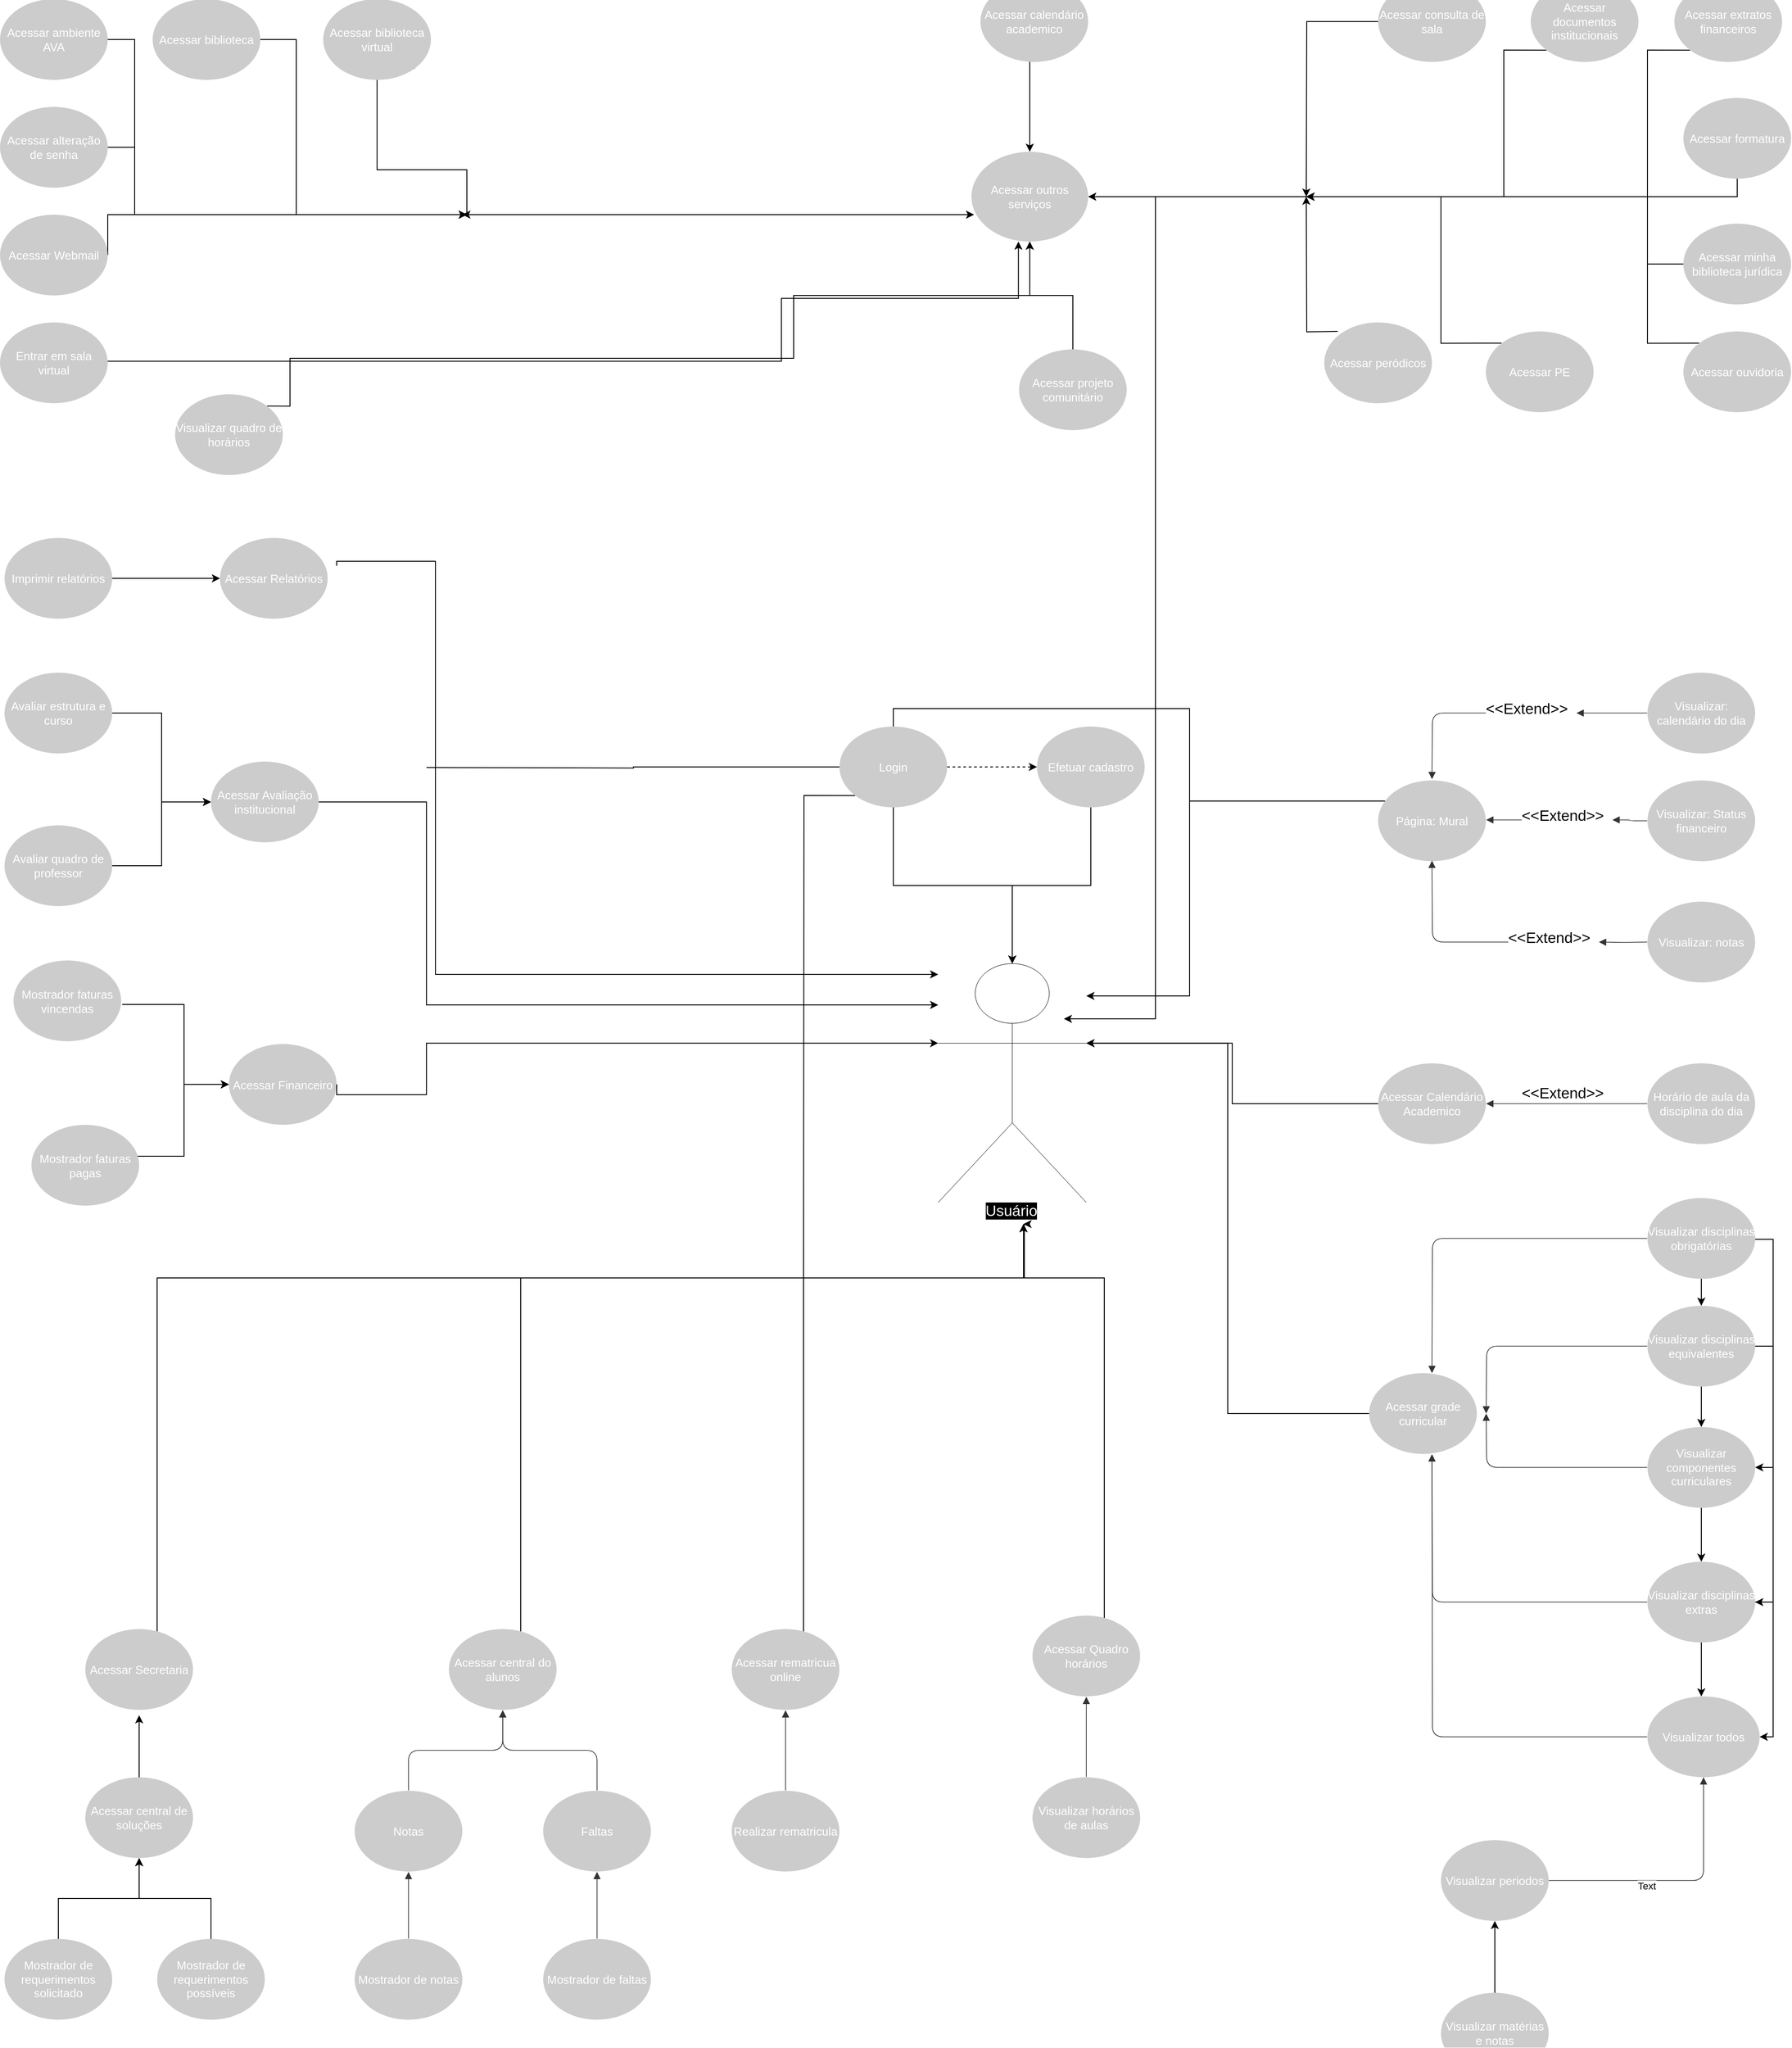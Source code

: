 <mxfile version="24.7.17">
  <diagram name="Página-1" id="CN4giUQgx4c2PsQp21FM">
    <mxGraphModel dx="6524" dy="2540" grid="1" gridSize="10" guides="1" tooltips="1" connect="1" arrows="1" fold="1" page="1" pageScale="1" pageWidth="827" pageHeight="1169" math="0" shadow="0">
      <root>
        <mxCell id="0" />
        <mxCell id="1" parent="0" />
        <mxCell id="a8boqiQT6ixFuTlEnx7N-157" style="edgeStyle=orthogonalEdgeStyle;rounded=0;orthogonalLoop=1;jettySize=auto;html=1;exitX=0.5;exitY=1;exitDx=0;exitDy=0;" parent="1" source="a8boqiQT6ixFuTlEnx7N-1" target="a8boqiQT6ixFuTlEnx7N-2" edge="1">
          <mxGeometry relative="1" as="geometry" />
        </mxCell>
        <mxCell id="a8boqiQT6ixFuTlEnx7N-1" value="Efetuar cadastro" style="html=1;overflow=block;blockSpacing=1;whiteSpace=wrap;ellipse;fontSize=13;spacing=0;strokeColor=#unset;rounded=1;absoluteArcSize=1;arcSize=12;fillColor=#CCCCCC;strokeWidth=NaN;lucidId=yrag4i4~DtLm;fontColor=#FFFFFF;" parent="1" vertex="1">
          <mxGeometry x="230" y="830" width="120" height="90" as="geometry" />
        </mxCell>
        <mxCell id="a8boqiQT6ixFuTlEnx7N-2" value="&lt;font style=&quot;background-color: rgb(0, 0, 0);&quot;&gt;Usuário&lt;/font&gt;" style="html=1;overflow=block;blockSpacing=1;shape=umlActor;labelPosition=center;verticalLabelPosition=bottom;verticalAlign=top;whiteSpace=nowrap;fontSize=16.8;align=center;spacing=0;strokeColor=#000000;rounded=1;absoluteArcSize=1;arcSize=12;fillColor=none;strokeWidth=NaN;lucidId=7vagbAvx4N~S;gradientColor=default;fontColor=#FFFFFF;" parent="1" vertex="1">
          <mxGeometry x="120" y="1094" width="165" height="266" as="geometry" />
        </mxCell>
        <mxCell id="a8boqiQT6ixFuTlEnx7N-158" style="edgeStyle=orthogonalEdgeStyle;rounded=0;orthogonalLoop=1;jettySize=auto;html=1;exitX=0.5;exitY=1;exitDx=0;exitDy=0;" parent="1" source="a8boqiQT6ixFuTlEnx7N-3" target="a8boqiQT6ixFuTlEnx7N-2" edge="1">
          <mxGeometry relative="1" as="geometry" />
        </mxCell>
        <mxCell id="a8boqiQT6ixFuTlEnx7N-159" style="edgeStyle=orthogonalEdgeStyle;rounded=0;orthogonalLoop=1;jettySize=auto;html=1;exitX=1;exitY=0.5;exitDx=0;exitDy=0;entryX=0;entryY=0.5;entryDx=0;entryDy=0;dashed=1;" parent="1" source="a8boqiQT6ixFuTlEnx7N-3" target="a8boqiQT6ixFuTlEnx7N-1" edge="1">
          <mxGeometry relative="1" as="geometry" />
        </mxCell>
        <mxCell id="a8boqiQT6ixFuTlEnx7N-161" style="edgeStyle=orthogonalEdgeStyle;rounded=0;orthogonalLoop=1;jettySize=auto;html=1;exitX=0;exitY=0.5;exitDx=0;exitDy=0;endArrow=none;endFill=0;" parent="1" source="a8boqiQT6ixFuTlEnx7N-3" edge="1">
          <mxGeometry relative="1" as="geometry">
            <mxPoint x="-450" y="875.667" as="targetPoint" />
          </mxGeometry>
        </mxCell>
        <mxCell id="a8boqiQT6ixFuTlEnx7N-162" style="edgeStyle=orthogonalEdgeStyle;rounded=0;orthogonalLoop=1;jettySize=auto;html=1;exitX=0.5;exitY=0;exitDx=0;exitDy=0;endArrow=none;endFill=0;" parent="1" source="a8boqiQT6ixFuTlEnx7N-3" edge="1">
          <mxGeometry relative="1" as="geometry">
            <mxPoint x="400" y="950" as="targetPoint" />
            <Array as="points">
              <mxPoint x="70" y="810" />
              <mxPoint x="400" y="810" />
            </Array>
          </mxGeometry>
        </mxCell>
        <mxCell id="a8boqiQT6ixFuTlEnx7N-163" style="edgeStyle=orthogonalEdgeStyle;rounded=0;orthogonalLoop=1;jettySize=auto;html=1;exitX=0;exitY=1;exitDx=0;exitDy=0;endArrow=none;endFill=0;" parent="1" source="a8boqiQT6ixFuTlEnx7N-3" edge="1">
          <mxGeometry relative="1" as="geometry">
            <mxPoint x="-30" y="1460" as="targetPoint" />
          </mxGeometry>
        </mxCell>
        <mxCell id="a8boqiQT6ixFuTlEnx7N-3" value="Login" style="html=1;overflow=block;blockSpacing=1;whiteSpace=wrap;ellipse;fontSize=13;spacing=0;strokeColor=#unset;rounded=1;absoluteArcSize=1;arcSize=12;fillColor=#CCCCCC;strokeWidth=NaN;lucidId=UwageJgycTDn;fontColor=#FFFFFF;" parent="1" vertex="1">
          <mxGeometry x="10" y="830" width="120" height="90" as="geometry" />
        </mxCell>
        <mxCell id="a8boqiQT6ixFuTlEnx7N-10" value="Página: Mural" style="html=1;overflow=block;blockSpacing=1;whiteSpace=wrap;ellipse;fontSize=13;spacing=0;strokeColor=#unset;rounded=1;absoluteArcSize=1;arcSize=12;fillColor=#CCCCCC;strokeWidth=NaN;lucidId=dHagn~_5Zmwe;fontColor=#FFFFFF;" parent="1" vertex="1">
          <mxGeometry x="610" y="890" width="120" height="90" as="geometry" />
        </mxCell>
        <mxCell id="a8boqiQT6ixFuTlEnx7N-11" value="Acessar Calendário Academico" style="html=1;overflow=block;blockSpacing=1;whiteSpace=wrap;ellipse;fontSize=13;spacing=0;strokeColor=#unset;rounded=1;absoluteArcSize=1;arcSize=12;fillColor=#CCCCCC;strokeWidth=NaN;lucidId=YHagrCX9Udt0;fontColor=#FFFFFF;" parent="1" vertex="1">
          <mxGeometry x="610" y="1205" width="120" height="90" as="geometry" />
        </mxCell>
        <mxCell id="a8boqiQT6ixFuTlEnx7N-12" value="Acessar grade curricular" style="html=1;overflow=block;blockSpacing=1;whiteSpace=wrap;ellipse;fontSize=13;spacing=0;strokeColor=#unset;rounded=1;absoluteArcSize=1;arcSize=12;fillColor=#CCCCCC;strokeWidth=NaN;lucidId=hIagpORCgpfZ;fontColor=#FFFFFF;" parent="1" vertex="1">
          <mxGeometry x="600" y="1550" width="120" height="90" as="geometry" />
        </mxCell>
        <mxCell id="a8boqiQT6ixFuTlEnx7N-65" style="edgeStyle=orthogonalEdgeStyle;rounded=0;orthogonalLoop=1;jettySize=auto;html=1;" parent="1" source="a8boqiQT6ixFuTlEnx7N-13" edge="1">
          <mxGeometry relative="1" as="geometry">
            <mxPoint x="215" y="1384" as="targetPoint" />
            <Array as="points">
              <mxPoint x="305" y="1444" />
              <mxPoint x="215" y="1444" />
            </Array>
          </mxGeometry>
        </mxCell>
        <mxCell id="a8boqiQT6ixFuTlEnx7N-13" value="Acessar Quadro horários" style="html=1;overflow=block;blockSpacing=1;whiteSpace=wrap;ellipse;fontSize=13;spacing=0;strokeColor=#unset;rounded=1;absoluteArcSize=1;arcSize=12;fillColor=#CCCCCC;strokeWidth=NaN;lucidId=pIagBj0s2qwh;fontColor=#FFFFFF;" parent="1" vertex="1">
          <mxGeometry x="225" y="1820" width="120" height="90" as="geometry" />
        </mxCell>
        <mxCell id="a8boqiQT6ixFuTlEnx7N-67" style="edgeStyle=orthogonalEdgeStyle;rounded=0;orthogonalLoop=1;jettySize=auto;html=1;" parent="1" source="a8boqiQT6ixFuTlEnx7N-14" edge="1">
          <mxGeometry relative="1" as="geometry">
            <mxPoint x="215" y="1384" as="targetPoint" />
            <Array as="points">
              <mxPoint x="-345" y="1444" />
              <mxPoint x="215" y="1444" />
            </Array>
          </mxGeometry>
        </mxCell>
        <mxCell id="a8boqiQT6ixFuTlEnx7N-14" value="Acessar central do alunos" style="html=1;overflow=block;blockSpacing=1;whiteSpace=wrap;ellipse;fontSize=13;spacing=0;strokeColor=#unset;rounded=1;absoluteArcSize=1;arcSize=12;fillColor=#CCCCCC;strokeWidth=NaN;lucidId=BIagvt~GqZvg;fontColor=#FFFFFF;" parent="1" vertex="1">
          <mxGeometry x="-425" y="1835" width="120" height="90" as="geometry" />
        </mxCell>
        <mxCell id="a8boqiQT6ixFuTlEnx7N-68" style="edgeStyle=orthogonalEdgeStyle;rounded=0;orthogonalLoop=1;jettySize=auto;html=1;" parent="1" source="a8boqiQT6ixFuTlEnx7N-15" edge="1">
          <mxGeometry relative="1" as="geometry">
            <mxPoint x="215" y="1384" as="targetPoint" />
            <Array as="points">
              <mxPoint x="-750" y="1444" />
              <mxPoint x="215" y="1444" />
            </Array>
          </mxGeometry>
        </mxCell>
        <mxCell id="a8boqiQT6ixFuTlEnx7N-15" value="Acessar Secretaria" style="html=1;overflow=block;blockSpacing=1;whiteSpace=wrap;ellipse;fontSize=13;spacing=0;strokeColor=#unset;rounded=1;absoluteArcSize=1;arcSize=12;fillColor=#CCCCCC;strokeWidth=NaN;lucidId=OIagVC0JcYYv;fontColor=#FFFFFF;" parent="1" vertex="1">
          <mxGeometry x="-830" y="1835" width="120" height="90" as="geometry" />
        </mxCell>
        <mxCell id="a8boqiQT6ixFuTlEnx7N-16" value="Acessar Financeiro" style="html=1;overflow=block;blockSpacing=1;whiteSpace=wrap;ellipse;fontSize=13;spacing=0;strokeColor=#unset;rounded=1;absoluteArcSize=1;arcSize=12;fillColor=#CCCCCC;strokeWidth=NaN;lucidId=YIag6XzU.~t0;fontColor=#FFFFFF;" parent="1" vertex="1">
          <mxGeometry x="-670" y="1183.5" width="120" height="90" as="geometry" />
        </mxCell>
        <mxCell id="a8boqiQT6ixFuTlEnx7N-17" value="Acessar Avaliação institucional" style="html=1;overflow=block;blockSpacing=1;whiteSpace=wrap;ellipse;fontSize=13;spacing=0;strokeColor=#unset;rounded=1;absoluteArcSize=1;arcSize=12;fillColor=#CCCCCC;strokeWidth=NaN;lucidId=_IagbeA8bNs2;fontColor=#FFFFFF;" parent="1" vertex="1">
          <mxGeometry x="-690" y="869" width="120" height="90" as="geometry" />
        </mxCell>
        <mxCell id="a8boqiQT6ixFuTlEnx7N-18" value="Acessar Relatórios" style="html=1;overflow=block;blockSpacing=1;whiteSpace=wrap;ellipse;fontSize=13;spacing=0;strokeColor=#unset;rounded=1;absoluteArcSize=1;arcSize=12;fillColor=#CCCCCC;strokeWidth=NaN;lucidId=kJag4-GjH_~T;fontColor=#FFFFFF;" parent="1" vertex="1">
          <mxGeometry x="-680" y="620" width="120" height="90" as="geometry" />
        </mxCell>
        <mxCell id="a8boqiQT6ixFuTlEnx7N-19" value="Acessar outros serviços" style="html=1;overflow=block;blockSpacing=1;whiteSpace=wrap;ellipse;fontSize=13;spacing=0;strokeColor=#unset;rounded=1;absoluteArcSize=1;arcSize=12;fillColor=#CCCCCC;strokeWidth=NaN;lucidId=DJagKf5utD9f;fontColor=#FFFFFF;" parent="1" vertex="1">
          <mxGeometry x="157" y="190" width="130" height="100" as="geometry" />
        </mxCell>
        <mxCell id="a8boqiQT6ixFuTlEnx7N-20" value="Visualizar: calendário do dia" style="html=1;overflow=block;blockSpacing=1;whiteSpace=wrap;ellipse;fontSize=13;spacing=0;strokeColor=#unset;rounded=1;absoluteArcSize=1;arcSize=12;fillColor=#CCCCCC;strokeWidth=NaN;lucidId=1Jag_tE0Hn4.;fontColor=#FFFFFF;" parent="1" vertex="1">
          <mxGeometry x="910" y="770" width="120" height="90" as="geometry" />
        </mxCell>
        <mxCell id="a8boqiQT6ixFuTlEnx7N-21" value="Visualizar: Status financeiro" style="html=1;overflow=block;blockSpacing=1;whiteSpace=wrap;ellipse;fontSize=13;spacing=0;strokeColor=#unset;rounded=1;absoluteArcSize=1;arcSize=12;fillColor=#CCCCCC;strokeWidth=NaN;lucidId=zKag2qk2oZI-;fontColor=#FFFFFF;" parent="1" vertex="1">
          <mxGeometry x="910" y="890" width="120" height="90" as="geometry" />
        </mxCell>
        <mxCell id="a8boqiQT6ixFuTlEnx7N-23" value="" style="html=1;jettySize=18;whiteSpace=wrap;fontSize=13;strokeColor=#333333;strokeOpacity=100;strokeWidth=0.8;rounded=1;arcSize=24;edgeStyle=orthogonalEdgeStyle;startArrow=none;endArrow=block;endFill=1;exitX=0;exitY=0.5;exitPerimeter=0;entryX=0.5;entryY=-0.004;entryPerimeter=0;lucidId=ONagROklHRr6;fontColor=#FFFFFF;" parent="1" source="a8boqiQT6ixFuTlEnx7N-29" edge="1">
          <mxGeometry width="100" height="100" relative="1" as="geometry">
            <Array as="points" />
            <mxPoint x="670.0" y="888.64" as="targetPoint" />
          </mxGeometry>
        </mxCell>
        <mxCell id="a8boqiQT6ixFuTlEnx7N-24" value="" style="html=1;jettySize=18;whiteSpace=wrap;fontSize=13;strokeColor=#333333;strokeOpacity=100;strokeWidth=0.8;rounded=1;arcSize=24;edgeStyle=orthogonalEdgeStyle;startArrow=none;endArrow=block;endFill=1;exitX=-0.003;exitY=0.5;exitPerimeter=0;entryX=1;entryY=0.5;entryPerimeter=0;lucidId=BMagoWyzxK1b;fontColor=#FFFFFF;" parent="1" source="a8boqiQT6ixFuTlEnx7N-20" target="a8boqiQT6ixFuTlEnx7N-29" edge="1">
          <mxGeometry width="100" height="100" relative="1" as="geometry">
            <Array as="points" />
          </mxGeometry>
        </mxCell>
        <mxCell id="a8boqiQT6ixFuTlEnx7N-25" value="" style="html=1;jettySize=18;whiteSpace=wrap;fontSize=13;strokeColor=#333333;strokeOpacity=100;strokeWidth=0.8;rounded=1;arcSize=24;edgeStyle=orthogonalEdgeStyle;startArrow=none;endArrow=block;endFill=1;exitX=-0.003;exitY=0.5;exitPerimeter=0;entryX=1;entryY=0.5;entryPerimeter=0;lucidId=NMagtlY1~Lgc;fontColor=#FFFFFF;" parent="1" source="a8boqiQT6ixFuTlEnx7N-21" target="a8boqiQT6ixFuTlEnx7N-30" edge="1">
          <mxGeometry width="100" height="100" relative="1" as="geometry">
            <Array as="points" />
          </mxGeometry>
        </mxCell>
        <mxCell id="a8boqiQT6ixFuTlEnx7N-26" value="" style="html=1;jettySize=18;whiteSpace=wrap;fontSize=13;strokeColor=#333333;strokeOpacity=100;strokeWidth=0.8;rounded=1;arcSize=24;edgeStyle=orthogonalEdgeStyle;startArrow=none;endArrow=block;endFill=1;exitX=0;exitY=0.5;exitPerimeter=0;entryX=1.003;entryY=0.5;entryPerimeter=0;lucidId=MOagrn6weOL4;fontColor=#000000;" parent="1" source="a8boqiQT6ixFuTlEnx7N-30" edge="1">
          <mxGeometry width="100" height="100" relative="1" as="geometry">
            <Array as="points" />
            <mxPoint x="730.36" y="934" as="targetPoint" />
          </mxGeometry>
        </mxCell>
        <mxCell id="a8boqiQT6ixFuTlEnx7N-27" value="" style="html=1;jettySize=18;whiteSpace=wrap;fontSize=13;strokeColor=#333333;strokeOpacity=100;strokeWidth=0.8;rounded=1;arcSize=24;edgeStyle=orthogonalEdgeStyle;startArrow=none;endArrow=block;endFill=1;exitX=-0.003;exitY=0.5;exitPerimeter=0;entryX=1;entryY=0.5;entryPerimeter=0;lucidId=ENagxKaiFRC9;fontColor=#FFFFFF;" parent="1" target="a8boqiQT6ixFuTlEnx7N-31" edge="1">
          <mxGeometry width="100" height="100" relative="1" as="geometry">
            <Array as="points" />
            <mxPoint x="909.64" y="1070" as="sourcePoint" />
          </mxGeometry>
        </mxCell>
        <mxCell id="a8boqiQT6ixFuTlEnx7N-28" value="" style="html=1;jettySize=18;whiteSpace=wrap;fontSize=13;strokeColor=#333333;strokeOpacity=100;strokeWidth=0.8;rounded=1;arcSize=24;edgeStyle=orthogonalEdgeStyle;startArrow=none;endArrow=block;endFill=1;exitX=0;exitY=0.5;exitPerimeter=0;entryX=0.5;entryY=1.004;entryPerimeter=0;lucidId=JOagZ-txOrFB;fontColor=#FFFFFF;" parent="1" source="a8boqiQT6ixFuTlEnx7N-31" edge="1">
          <mxGeometry width="100" height="100" relative="1" as="geometry">
            <Array as="points" />
            <mxPoint x="670.0" y="979.36" as="targetPoint" />
          </mxGeometry>
        </mxCell>
        <mxCell id="a8boqiQT6ixFuTlEnx7N-29" value="&amp;lt;&amp;lt;Extend&amp;gt;&amp;gt;" style="html=1;overflow=block;blockSpacing=1;whiteSpace=wrap;fontSize=16.8;align=left;spacing=0;verticalAlign=top;strokeColor=none;fillOpacity=0;rounded=1;absoluteArcSize=1;arcSize=12;fillColor=#ffffff;strokeWidth=0;lucidId=MNagL1ktXy~a;fontColor=#000000;" parent="1" vertex="1">
          <mxGeometry x="730" y="801" width="101" height="28" as="geometry" />
        </mxCell>
        <mxCell id="a8boqiQT6ixFuTlEnx7N-30" value="&amp;lt;&amp;lt;Extend&amp;gt;&amp;gt;" style="html=1;overflow=block;blockSpacing=1;whiteSpace=wrap;fontSize=16.8;align=left;spacing=0;verticalAlign=top;strokeColor=none;fillOpacity=0;rounded=1;absoluteArcSize=1;arcSize=12;fillColor=#ffffff;strokeWidth=0;lucidId=YNag1a21I5Du;fontColor=#000000;" parent="1" vertex="1">
          <mxGeometry x="770" y="920" width="101" height="28" as="geometry" />
        </mxCell>
        <mxCell id="a8boqiQT6ixFuTlEnx7N-31" value="&amp;lt;&amp;lt;Extend&amp;gt;&amp;gt;" style="html=1;overflow=block;blockSpacing=1;whiteSpace=wrap;fontSize=16.8;align=left;spacing=0;verticalAlign=top;strokeColor=none;fillOpacity=0;rounded=1;absoluteArcSize=1;arcSize=12;fillColor=#ffffff;strokeWidth=0;lucidId=pOagbPEiVtcX;fontColor=#000000;" parent="1" vertex="1">
          <mxGeometry x="755" y="1056" width="101" height="28" as="geometry" />
        </mxCell>
        <mxCell id="a8boqiQT6ixFuTlEnx7N-32" value="Horário de aula da disciplina do dia" style="html=1;overflow=block;blockSpacing=1;whiteSpace=wrap;ellipse;fontSize=13;spacing=0;strokeColor=#unset;rounded=1;absoluteArcSize=1;arcSize=12;fillColor=#CCCCCC;strokeWidth=NaN;lucidId=.Oag~soaluQ0;fontColor=#FFFFFF;" parent="1" vertex="1">
          <mxGeometry x="910" y="1205" width="120" height="90" as="geometry" />
        </mxCell>
        <mxCell id="a8boqiQT6ixFuTlEnx7N-33" value="" style="html=1;jettySize=18;whiteSpace=wrap;fontSize=13;strokeColor=#333333;strokeOpacity=100;strokeWidth=0.8;rounded=1;arcSize=24;edgeStyle=orthogonalEdgeStyle;startArrow=none;endArrow=block;endFill=1;exitX=-0.003;exitY=0.5;exitPerimeter=0;entryX=1.003;entryY=0.5;entryPerimeter=0;lucidId=qQagTw5UX_rF;fontColor=#FFFFFF;" parent="1" source="a8boqiQT6ixFuTlEnx7N-32" edge="1">
          <mxGeometry width="100" height="100" relative="1" as="geometry">
            <Array as="points" />
            <mxPoint x="730.36" y="1250" as="targetPoint" />
          </mxGeometry>
        </mxCell>
        <mxCell id="a8boqiQT6ixFuTlEnx7N-34" value="&amp;lt;&amp;lt;Extend&amp;gt;&amp;gt;" style="html=1;overflow=block;blockSpacing=1;whiteSpace=wrap;fontSize=16.8;align=left;spacing=0;verticalAlign=top;strokeColor=none;fillOpacity=0;rounded=1;absoluteArcSize=1;arcSize=12;fillColor=#ffffff;strokeWidth=0;lucidId=uQag4CwI-Fig;fontColor=#000000;" parent="1" vertex="1">
          <mxGeometry x="770" y="1229" width="101" height="28" as="geometry" />
        </mxCell>
        <mxCell id="a8boqiQT6ixFuTlEnx7N-69" style="edgeStyle=orthogonalEdgeStyle;rounded=0;orthogonalLoop=1;jettySize=auto;html=1;entryX=0.5;entryY=0;entryDx=0;entryDy=0;" parent="1" source="a8boqiQT6ixFuTlEnx7N-35" target="a8boqiQT6ixFuTlEnx7N-36" edge="1">
          <mxGeometry relative="1" as="geometry" />
        </mxCell>
        <mxCell id="a8boqiQT6ixFuTlEnx7N-71" style="edgeStyle=orthogonalEdgeStyle;rounded=0;orthogonalLoop=1;jettySize=auto;html=1;entryX=1;entryY=0.5;entryDx=0;entryDy=0;" parent="1" source="a8boqiQT6ixFuTlEnx7N-35" target="a8boqiQT6ixFuTlEnx7N-37" edge="1">
          <mxGeometry relative="1" as="geometry">
            <Array as="points">
              <mxPoint x="1050" y="1401" />
              <mxPoint x="1050" y="1655" />
            </Array>
          </mxGeometry>
        </mxCell>
        <mxCell id="a8boqiQT6ixFuTlEnx7N-35" value="Visualizar disciplinas obrigatórias" style="html=1;overflow=block;blockSpacing=1;whiteSpace=wrap;ellipse;fontSize=13;spacing=0;strokeColor=#unset;rounded=1;absoluteArcSize=1;arcSize=12;fillColor=#CCCCCC;strokeWidth=NaN;lucidId=YQagJCBSRwqr;fontColor=#FFFFFF;" parent="1" vertex="1">
          <mxGeometry x="910" y="1355" width="120" height="90" as="geometry" />
        </mxCell>
        <mxCell id="a8boqiQT6ixFuTlEnx7N-70" value="" style="edgeStyle=orthogonalEdgeStyle;rounded=0;orthogonalLoop=1;jettySize=auto;html=1;" parent="1" source="a8boqiQT6ixFuTlEnx7N-36" target="a8boqiQT6ixFuTlEnx7N-37" edge="1">
          <mxGeometry relative="1" as="geometry" />
        </mxCell>
        <mxCell id="a8boqiQT6ixFuTlEnx7N-72" style="edgeStyle=orthogonalEdgeStyle;rounded=0;orthogonalLoop=1;jettySize=auto;html=1;entryX=1;entryY=0.5;entryDx=0;entryDy=0;" parent="1" source="a8boqiQT6ixFuTlEnx7N-36" target="a8boqiQT6ixFuTlEnx7N-38" edge="1">
          <mxGeometry relative="1" as="geometry">
            <Array as="points">
              <mxPoint x="1050" y="1520" />
              <mxPoint x="1050" y="1805" />
            </Array>
          </mxGeometry>
        </mxCell>
        <mxCell id="a8boqiQT6ixFuTlEnx7N-36" value="Visualizar disciplinas equivalentes" style="html=1;overflow=block;blockSpacing=1;whiteSpace=wrap;ellipse;fontSize=13;spacing=0;strokeColor=#unset;rounded=1;absoluteArcSize=1;arcSize=12;fillColor=#CCCCCC;strokeWidth=NaN;lucidId=gRagN5wb1Q2M;fontColor=#FFFFFF;" parent="1" vertex="1">
          <mxGeometry x="910" y="1475" width="120" height="90" as="geometry" />
        </mxCell>
        <mxCell id="a8boqiQT6ixFuTlEnx7N-73" style="edgeStyle=orthogonalEdgeStyle;rounded=0;orthogonalLoop=1;jettySize=auto;html=1;" parent="1" source="a8boqiQT6ixFuTlEnx7N-37" target="a8boqiQT6ixFuTlEnx7N-38" edge="1">
          <mxGeometry relative="1" as="geometry" />
        </mxCell>
        <mxCell id="a8boqiQT6ixFuTlEnx7N-37" value="Visualizar componentes curriculares" style="html=1;overflow=block;blockSpacing=1;whiteSpace=wrap;ellipse;fontSize=13;spacing=0;strokeColor=#unset;rounded=1;absoluteArcSize=1;arcSize=12;fillColor=#CCCCCC;strokeWidth=NaN;lucidId=tRagm54ngory;fontColor=#FFFFFF;" parent="1" vertex="1">
          <mxGeometry x="910" y="1610" width="120" height="90" as="geometry" />
        </mxCell>
        <mxCell id="a8boqiQT6ixFuTlEnx7N-74" style="edgeStyle=orthogonalEdgeStyle;rounded=0;orthogonalLoop=1;jettySize=auto;html=1;" parent="1" source="a8boqiQT6ixFuTlEnx7N-38" target="a8boqiQT6ixFuTlEnx7N-43" edge="1">
          <mxGeometry relative="1" as="geometry">
            <Array as="points">
              <mxPoint x="970" y="1901" />
              <mxPoint x="970" y="1901" />
            </Array>
          </mxGeometry>
        </mxCell>
        <mxCell id="a8boqiQT6ixFuTlEnx7N-75" style="edgeStyle=orthogonalEdgeStyle;rounded=0;orthogonalLoop=1;jettySize=auto;html=1;entryX=1;entryY=0.5;entryDx=0;entryDy=0;" parent="1" source="a8boqiQT6ixFuTlEnx7N-38" target="a8boqiQT6ixFuTlEnx7N-43" edge="1">
          <mxGeometry relative="1" as="geometry">
            <Array as="points">
              <mxPoint x="1050" y="1805" />
              <mxPoint x="1050" y="1955" />
            </Array>
          </mxGeometry>
        </mxCell>
        <mxCell id="a8boqiQT6ixFuTlEnx7N-38" value="Visualizar disciplinas extras" style="html=1;overflow=block;blockSpacing=1;whiteSpace=wrap;ellipse;fontSize=13;spacing=0;strokeColor=#unset;rounded=1;absoluteArcSize=1;arcSize=12;fillColor=#CCCCCC;strokeWidth=NaN;lucidId=PRagkQsI905Z;fontColor=#FFFFFF;" parent="1" vertex="1">
          <mxGeometry x="910" y="1760" width="120" height="90" as="geometry" />
        </mxCell>
        <mxCell id="a8boqiQT6ixFuTlEnx7N-39" value="" style="html=1;jettySize=18;whiteSpace=wrap;fontSize=13;strokeColor=#333333;strokeOpacity=100;strokeWidth=0.8;rounded=1;arcSize=24;edgeStyle=orthogonalEdgeStyle;startArrow=none;endArrow=block;endFill=1;exitX=-0.003;exitY=0.5;exitPerimeter=0;entryX=0.5;entryY=0;lucidId=oSagfKJ._Evr;fontColor=#FFFFFF;entryDx=0;entryDy=0;" parent="1" source="a8boqiQT6ixFuTlEnx7N-35" edge="1">
          <mxGeometry width="100" height="100" relative="1" as="geometry">
            <Array as="points" />
            <mxPoint x="670.0" y="1550" as="targetPoint" />
          </mxGeometry>
        </mxCell>
        <mxCell id="a8boqiQT6ixFuTlEnx7N-40" value="" style="html=1;jettySize=18;whiteSpace=wrap;fontSize=13;strokeColor=#333333;strokeOpacity=100;strokeWidth=0.8;rounded=1;arcSize=24;edgeStyle=orthogonalEdgeStyle;startArrow=none;endArrow=block;endFill=1;exitX=-0.003;exitY=0.5;exitPerimeter=0;entryX=1.003;entryY=0.5;entryPerimeter=0;lucidId=qSagZRe-REHt;fontColor=#FFFFFF;" parent="1" source="a8boqiQT6ixFuTlEnx7N-36" edge="1">
          <mxGeometry width="100" height="100" relative="1" as="geometry">
            <Array as="points" />
            <mxPoint x="730.36" y="1595" as="targetPoint" />
          </mxGeometry>
        </mxCell>
        <mxCell id="a8boqiQT6ixFuTlEnx7N-41" value="" style="html=1;jettySize=18;whiteSpace=wrap;fontSize=13;strokeColor=#333333;strokeOpacity=100;strokeWidth=0.8;rounded=1;arcSize=24;edgeStyle=orthogonalEdgeStyle;startArrow=none;endArrow=block;endFill=1;exitX=-0.003;exitY=0.5;exitPerimeter=0;entryX=1.003;entryY=0.5;entryPerimeter=0;lucidId=sSagq5nu~biI;fontColor=#FFFFFF;" parent="1" source="a8boqiQT6ixFuTlEnx7N-37" edge="1">
          <mxGeometry width="100" height="100" relative="1" as="geometry">
            <Array as="points" />
            <mxPoint x="730.36" y="1595" as="targetPoint" />
          </mxGeometry>
        </mxCell>
        <mxCell id="a8boqiQT6ixFuTlEnx7N-42" value="" style="html=1;jettySize=18;whiteSpace=wrap;fontSize=13;strokeColor=#333333;strokeOpacity=100;strokeWidth=0.8;rounded=1;arcSize=24;edgeStyle=orthogonalEdgeStyle;startArrow=none;endArrow=block;endFill=1;exitX=-0.003;exitY=0.5;exitPerimeter=0;entryX=0.5;entryY=1.004;entryPerimeter=0;lucidId=vSagDuOkVVO3;fontColor=#FFFFFF;" parent="1" source="a8boqiQT6ixFuTlEnx7N-38" edge="1">
          <mxGeometry width="100" height="100" relative="1" as="geometry">
            <Array as="points" />
            <mxPoint x="670.0" y="1640.36" as="targetPoint" />
          </mxGeometry>
        </mxCell>
        <mxCell id="a8boqiQT6ixFuTlEnx7N-43" value="Visualizar todos" style="html=1;overflow=block;blockSpacing=1;whiteSpace=wrap;ellipse;fontSize=13;spacing=0;strokeColor=#unset;rounded=1;absoluteArcSize=1;arcSize=12;fillColor=#CCCCCC;strokeWidth=NaN;lucidId=5SagW4BouQZk;fontColor=#FFFFFF;" parent="1" vertex="1">
          <mxGeometry x="910" y="1910" width="125" height="90" as="geometry" />
        </mxCell>
        <mxCell id="a8boqiQT6ixFuTlEnx7N-44" value="" style="html=1;jettySize=18;whiteSpace=wrap;fontSize=13;strokeColor=#333333;strokeOpacity=100;strokeWidth=0.8;rounded=1;arcSize=24;edgeStyle=orthogonalEdgeStyle;startArrow=none;endArrow=block;endFill=1;exitX=-0.003;exitY=0.5;exitPerimeter=0;entryX=0.5;entryY=1.004;entryPerimeter=0;lucidId=cTag1ZxAHhhf;fontColor=#FFFFFF;" parent="1" source="a8boqiQT6ixFuTlEnx7N-43" edge="1">
          <mxGeometry width="100" height="100" relative="1" as="geometry">
            <Array as="points" />
            <mxPoint x="670.0" y="1640.36" as="targetPoint" />
          </mxGeometry>
        </mxCell>
        <mxCell id="a8boqiQT6ixFuTlEnx7N-45" value="Visualizar periodos" style="html=1;overflow=block;blockSpacing=1;whiteSpace=wrap;ellipse;fontSize=13;spacing=0;strokeColor=#unset;rounded=1;absoluteArcSize=1;arcSize=12;fillColor=#CCCCCC;strokeWidth=NaN;lucidId=pTag.v2tSQDk;fontColor=#FFFFFF;" parent="1" vertex="1">
          <mxGeometry x="680" y="2070" width="120" height="90" as="geometry" />
        </mxCell>
        <mxCell id="a8boqiQT6ixFuTlEnx7N-46" value="" style="html=1;jettySize=18;whiteSpace=wrap;fontSize=13;strokeColor=#333333;strokeOpacity=100;strokeWidth=0.8;rounded=1;arcSize=24;edgeStyle=orthogonalEdgeStyle;startArrow=none;endArrow=block;endFill=1;exitX=1;exitY=0.5;entryX=0.5;entryY=1;lucidId=DTagSdUOl-BM;fontColor=#FFFFFF;entryDx=0;entryDy=0;exitDx=0;exitDy=0;" parent="1" source="a8boqiQT6ixFuTlEnx7N-45" target="a8boqiQT6ixFuTlEnx7N-43" edge="1">
          <mxGeometry width="100" height="100" relative="1" as="geometry">
            <Array as="points" />
          </mxGeometry>
        </mxCell>
        <mxCell id="t1xMWfQBW_K8LLzdcSFm-6" value="Text" style="edgeLabel;html=1;align=center;verticalAlign=middle;resizable=0;points=[];" parent="a8boqiQT6ixFuTlEnx7N-46" vertex="1" connectable="0">
          <mxGeometry x="-0.246" y="-6" relative="1" as="geometry">
            <mxPoint as="offset" />
          </mxGeometry>
        </mxCell>
        <mxCell id="a8boqiQT6ixFuTlEnx7N-47" value="Visualizar horários de aulas" style="html=1;overflow=block;blockSpacing=1;whiteSpace=wrap;ellipse;fontSize=13;spacing=0;strokeColor=#unset;rounded=1;absoluteArcSize=1;arcSize=12;fillColor=#CCCCCC;strokeWidth=NaN;lucidId=n.agVvmekQWe;fontColor=#FFFFFF;" parent="1" vertex="1">
          <mxGeometry x="225" y="2000" width="120" height="90" as="geometry" />
        </mxCell>
        <mxCell id="a8boqiQT6ixFuTlEnx7N-48" value="" style="html=1;jettySize=18;whiteSpace=wrap;fontSize=13;strokeColor=#333333;strokeOpacity=100;strokeWidth=0.8;rounded=1;arcSize=24;edgeStyle=orthogonalEdgeStyle;startArrow=none;endArrow=block;endFill=1;exitX=0.5;exitY=-0.004;exitPerimeter=0;entryX=0.5;entryY=1.004;entryPerimeter=0;lucidId=J.agPEt08at-;fontColor=#FFFFFF;" parent="1" source="a8boqiQT6ixFuTlEnx7N-47" target="a8boqiQT6ixFuTlEnx7N-13" edge="1">
          <mxGeometry width="100" height="100" relative="1" as="geometry">
            <Array as="points" />
          </mxGeometry>
        </mxCell>
        <mxCell id="a8boqiQT6ixFuTlEnx7N-66" style="edgeStyle=orthogonalEdgeStyle;rounded=0;orthogonalLoop=1;jettySize=auto;html=1;" parent="1" source="a8boqiQT6ixFuTlEnx7N-49" edge="1">
          <mxGeometry relative="1" as="geometry">
            <mxPoint x="215.0" y="1384" as="targetPoint" />
            <Array as="points">
              <mxPoint x="-30" y="1444" />
              <mxPoint x="216" y="1444" />
              <mxPoint x="216" y="1384" />
            </Array>
          </mxGeometry>
        </mxCell>
        <mxCell id="a8boqiQT6ixFuTlEnx7N-49" value="Acessar rematricua online" style="html=1;overflow=block;blockSpacing=1;whiteSpace=wrap;ellipse;fontSize=13;spacing=0;strokeColor=#unset;rounded=1;absoluteArcSize=1;arcSize=12;fillColor=#CCCCCC;strokeWidth=NaN;lucidId=1.ag~CVnoAaW;fontColor=#FFFFFF;" parent="1" vertex="1">
          <mxGeometry x="-110" y="1835" width="120" height="90" as="geometry" />
        </mxCell>
        <mxCell id="a8boqiQT6ixFuTlEnx7N-50" value="Realizar rematricula" style="html=1;overflow=block;blockSpacing=1;whiteSpace=wrap;ellipse;fontSize=13;spacing=0;strokeColor=#unset;rounded=1;absoluteArcSize=1;arcSize=12;fillColor=#CCCCCC;strokeWidth=NaN;lucidId=b~agueSCxulZ;fontColor=#FFFFFF;" parent="1" vertex="1">
          <mxGeometry x="-110" y="2015" width="120" height="90" as="geometry" />
        </mxCell>
        <mxCell id="a8boqiQT6ixFuTlEnx7N-51" value="" style="html=1;jettySize=18;whiteSpace=wrap;fontSize=13;strokeColor=#333333;strokeOpacity=100;strokeWidth=0.8;rounded=1;arcSize=24;edgeStyle=orthogonalEdgeStyle;startArrow=none;endArrow=block;endFill=1;exitX=0.5;exitY=-0.004;exitPerimeter=0;entryX=0.5;entryY=1.004;entryPerimeter=0;lucidId=p~agpQxeekgd;fontColor=#FFFFFF;" parent="1" source="a8boqiQT6ixFuTlEnx7N-50" target="a8boqiQT6ixFuTlEnx7N-49" edge="1">
          <mxGeometry width="100" height="100" relative="1" as="geometry">
            <Array as="points" />
          </mxGeometry>
        </mxCell>
        <mxCell id="a8boqiQT6ixFuTlEnx7N-52" value="Faltas" style="html=1;overflow=block;blockSpacing=1;whiteSpace=wrap;ellipse;fontSize=13;spacing=0;strokeColor=#unset;rounded=1;absoluteArcSize=1;arcSize=12;fillColor=#CCCCCC;strokeWidth=NaN;lucidId=A~agkbCemhLl;fontColor=#FFFFFF;" parent="1" vertex="1">
          <mxGeometry x="-320" y="2015" width="120" height="90" as="geometry" />
        </mxCell>
        <mxCell id="a8boqiQT6ixFuTlEnx7N-53" value="Notas" style="html=1;overflow=block;blockSpacing=1;whiteSpace=wrap;ellipse;fontSize=13;spacing=0;strokeColor=#unset;rounded=1;absoluteArcSize=1;arcSize=12;fillColor=#CCCCCC;strokeWidth=NaN;lucidId=I~agpLsD2bHk;fontColor=#FFFFFF;" parent="1" vertex="1">
          <mxGeometry x="-530" y="2015" width="120" height="90" as="geometry" />
        </mxCell>
        <mxCell id="a8boqiQT6ixFuTlEnx7N-54" value="" style="html=1;jettySize=18;whiteSpace=wrap;fontSize=13;strokeColor=#333333;strokeOpacity=100;strokeWidth=0.8;rounded=1;arcSize=24;edgeStyle=orthogonalEdgeStyle;startArrow=none;endArrow=block;endFill=1;exitX=0.5;exitY=-0.004;exitPerimeter=0;entryX=0.5;entryY=1.004;entryPerimeter=0;lucidId=V~agcwOF0QBT;fontColor=#FFFFFF;" parent="1" source="a8boqiQT6ixFuTlEnx7N-52" target="a8boqiQT6ixFuTlEnx7N-14" edge="1">
          <mxGeometry width="100" height="100" relative="1" as="geometry">
            <Array as="points" />
          </mxGeometry>
        </mxCell>
        <mxCell id="a8boqiQT6ixFuTlEnx7N-55" value="" style="html=1;jettySize=18;whiteSpace=wrap;fontSize=13;strokeColor=#333333;strokeOpacity=100;strokeWidth=0.8;rounded=1;arcSize=24;edgeStyle=orthogonalEdgeStyle;startArrow=none;endArrow=block;endFill=1;exitX=0.5;exitY=-0.004;exitPerimeter=0;entryX=0.5;entryY=1.004;entryPerimeter=0;lucidId=Z~agnv~KzPze;fontColor=#FFFFFF;" parent="1" source="a8boqiQT6ixFuTlEnx7N-53" target="a8boqiQT6ixFuTlEnx7N-14" edge="1">
          <mxGeometry width="100" height="100" relative="1" as="geometry">
            <Array as="points" />
          </mxGeometry>
        </mxCell>
        <mxCell id="a8boqiQT6ixFuTlEnx7N-56" value="Mostrador de faltas" style="html=1;overflow=block;blockSpacing=1;whiteSpace=wrap;ellipse;fontSize=13;spacing=0;strokeColor=#unset;rounded=1;absoluteArcSize=1;arcSize=12;fillColor=#CCCCCC;strokeWidth=NaN;lucidId=6~agy3DxxFf9;fontColor=#FFFFFF;" parent="1" vertex="1">
          <mxGeometry x="-320" y="2180" width="120" height="90" as="geometry" />
        </mxCell>
        <mxCell id="a8boqiQT6ixFuTlEnx7N-57" value="" style="html=1;jettySize=18;whiteSpace=wrap;fontSize=13;strokeColor=#333333;strokeOpacity=100;strokeWidth=0.8;rounded=1;arcSize=24;edgeStyle=orthogonalEdgeStyle;startArrow=none;endArrow=block;endFill=1;exitX=0.5;exitY=-0.004;exitPerimeter=0;entryX=0.5;entryY=1.004;entryPerimeter=0;lucidId=cabgHm3mRo8o;fontColor=#FFFFFF;" parent="1" source="a8boqiQT6ixFuTlEnx7N-56" target="a8boqiQT6ixFuTlEnx7N-52" edge="1">
          <mxGeometry width="100" height="100" relative="1" as="geometry">
            <Array as="points" />
          </mxGeometry>
        </mxCell>
        <mxCell id="a8boqiQT6ixFuTlEnx7N-58" value="Mostrador de notas" style="html=1;overflow=block;blockSpacing=1;whiteSpace=wrap;ellipse;fontSize=13;spacing=0;strokeColor=#unset;rounded=1;absoluteArcSize=1;arcSize=12;fillColor=#CCCCCC;strokeWidth=NaN;lucidId=eabgAzcJK~0k;fontColor=#FFFFFF;" parent="1" vertex="1">
          <mxGeometry x="-530" y="2180" width="120" height="90" as="geometry" />
        </mxCell>
        <mxCell id="a8boqiQT6ixFuTlEnx7N-59" value="" style="html=1;jettySize=18;whiteSpace=wrap;fontSize=13;strokeColor=#333333;strokeOpacity=100;strokeWidth=0.8;rounded=1;arcSize=24;edgeStyle=orthogonalEdgeStyle;startArrow=none;endArrow=block;endFill=1;exitX=0.5;exitY=-0.004;exitPerimeter=0;entryX=0.5;entryY=1.004;entryPerimeter=0;lucidId=pabgt~xYFm_E;fontColor=#FFFFFF;" parent="1" source="a8boqiQT6ixFuTlEnx7N-58" target="a8boqiQT6ixFuTlEnx7N-53" edge="1">
          <mxGeometry width="100" height="100" relative="1" as="geometry">
            <Array as="points" />
          </mxGeometry>
        </mxCell>
        <mxCell id="a8boqiQT6ixFuTlEnx7N-61" value="Visualizar: notas" style="html=1;overflow=block;blockSpacing=1;whiteSpace=wrap;ellipse;fontSize=13;spacing=0;strokeColor=#unset;rounded=1;absoluteArcSize=1;arcSize=12;fillColor=#CCCCCC;strokeWidth=NaN;lucidId=zKag2qk2oZI-;fontColor=#FFFFFF;" parent="1" vertex="1">
          <mxGeometry x="910" y="1025" width="120" height="90" as="geometry" />
        </mxCell>
        <mxCell id="a8boqiQT6ixFuTlEnx7N-62" style="edgeStyle=orthogonalEdgeStyle;rounded=0;orthogonalLoop=1;jettySize=auto;html=1;" parent="1" source="a8boqiQT6ixFuTlEnx7N-10" target="a8boqiQT6ixFuTlEnx7N-2" edge="1">
          <mxGeometry relative="1" as="geometry">
            <Array as="points">
              <mxPoint x="400" y="913" />
              <mxPoint x="400" y="1130" />
            </Array>
          </mxGeometry>
        </mxCell>
        <mxCell id="a8boqiQT6ixFuTlEnx7N-63" style="edgeStyle=orthogonalEdgeStyle;rounded=0;orthogonalLoop=1;jettySize=auto;html=1;entryX=1;entryY=0.333;entryDx=0;entryDy=0;entryPerimeter=0;" parent="1" source="a8boqiQT6ixFuTlEnx7N-11" target="a8boqiQT6ixFuTlEnx7N-2" edge="1">
          <mxGeometry relative="1" as="geometry" />
        </mxCell>
        <mxCell id="a8boqiQT6ixFuTlEnx7N-64" style="edgeStyle=orthogonalEdgeStyle;rounded=0;orthogonalLoop=1;jettySize=auto;html=1;entryX=1;entryY=0.333;entryDx=0;entryDy=0;entryPerimeter=0;" parent="1" source="a8boqiQT6ixFuTlEnx7N-12" target="a8boqiQT6ixFuTlEnx7N-2" edge="1">
          <mxGeometry relative="1" as="geometry" />
        </mxCell>
        <mxCell id="a8boqiQT6ixFuTlEnx7N-78" style="edgeStyle=orthogonalEdgeStyle;rounded=0;orthogonalLoop=1;jettySize=auto;html=1;entryX=0.5;entryY=1;entryDx=0;entryDy=0;" parent="1" source="a8boqiQT6ixFuTlEnx7N-77" target="a8boqiQT6ixFuTlEnx7N-45" edge="1">
          <mxGeometry relative="1" as="geometry" />
        </mxCell>
        <mxCell id="a8boqiQT6ixFuTlEnx7N-77" value="Visualizar matérias e notas" style="html=1;overflow=block;blockSpacing=1;whiteSpace=wrap;ellipse;fontSize=13;spacing=0;strokeColor=#unset;rounded=1;absoluteArcSize=1;arcSize=12;fillColor=#CCCCCC;strokeWidth=NaN;lucidId=pTag.v2tSQDk;fontColor=#FFFFFF;" parent="1" vertex="1">
          <mxGeometry x="680" y="2240" width="120" height="90" as="geometry" />
        </mxCell>
        <mxCell id="a8boqiQT6ixFuTlEnx7N-81" style="edgeStyle=orthogonalEdgeStyle;rounded=0;orthogonalLoop=1;jettySize=auto;html=1;" parent="1" source="a8boqiQT6ixFuTlEnx7N-80" edge="1">
          <mxGeometry relative="1" as="geometry">
            <mxPoint x="-770" y="1931" as="targetPoint" />
          </mxGeometry>
        </mxCell>
        <mxCell id="a8boqiQT6ixFuTlEnx7N-80" value="Acessar central de soluções" style="html=1;overflow=block;blockSpacing=1;whiteSpace=wrap;ellipse;fontSize=13;spacing=0;strokeColor=#unset;rounded=1;absoluteArcSize=1;arcSize=12;fillColor=#CCCCCC;strokeWidth=NaN;lucidId=pTag.v2tSQDk;fontColor=#FFFFFF;" parent="1" vertex="1">
          <mxGeometry x="-830" y="2000" width="120" height="90" as="geometry" />
        </mxCell>
        <mxCell id="a8boqiQT6ixFuTlEnx7N-85" style="edgeStyle=orthogonalEdgeStyle;rounded=0;orthogonalLoop=1;jettySize=auto;html=1;" parent="1" source="a8boqiQT6ixFuTlEnx7N-83" target="a8boqiQT6ixFuTlEnx7N-80" edge="1">
          <mxGeometry relative="1" as="geometry" />
        </mxCell>
        <mxCell id="a8boqiQT6ixFuTlEnx7N-83" value="Mostrador de requerimentos possíveis" style="html=1;overflow=block;blockSpacing=1;whiteSpace=wrap;ellipse;fontSize=13;spacing=0;strokeColor=#unset;rounded=1;absoluteArcSize=1;arcSize=12;fillColor=#CCCCCC;strokeWidth=NaN;lucidId=pTag.v2tSQDk;fontColor=#FFFFFF;" parent="1" vertex="1">
          <mxGeometry x="-750" y="2180" width="120" height="90" as="geometry" />
        </mxCell>
        <mxCell id="a8boqiQT6ixFuTlEnx7N-86" style="edgeStyle=orthogonalEdgeStyle;rounded=0;orthogonalLoop=1;jettySize=auto;html=1;" parent="1" source="a8boqiQT6ixFuTlEnx7N-84" target="a8boqiQT6ixFuTlEnx7N-80" edge="1">
          <mxGeometry relative="1" as="geometry" />
        </mxCell>
        <mxCell id="a8boqiQT6ixFuTlEnx7N-84" value="Mostrador de requerimentos solicitado" style="html=1;overflow=block;blockSpacing=1;whiteSpace=wrap;ellipse;fontSize=13;spacing=0;strokeColor=#unset;rounded=1;absoluteArcSize=1;arcSize=12;fillColor=#CCCCCC;strokeWidth=NaN;lucidId=pTag.v2tSQDk;fontColor=#FFFFFF;" parent="1" vertex="1">
          <mxGeometry x="-920" y="2180" width="120" height="90" as="geometry" />
        </mxCell>
        <mxCell id="a8boqiQT6ixFuTlEnx7N-93" style="edgeStyle=orthogonalEdgeStyle;rounded=0;orthogonalLoop=1;jettySize=auto;html=1;entryX=0;entryY=0.5;entryDx=0;entryDy=0;exitX=1.009;exitY=0.544;exitDx=0;exitDy=0;exitPerimeter=0;" parent="1" source="a8boqiQT6ixFuTlEnx7N-87" target="a8boqiQT6ixFuTlEnx7N-16" edge="1">
          <mxGeometry relative="1" as="geometry">
            <Array as="points">
              <mxPoint x="-720" y="1139.5" />
              <mxPoint x="-720" y="1228.5" />
            </Array>
          </mxGeometry>
        </mxCell>
        <mxCell id="a8boqiQT6ixFuTlEnx7N-87" value="Mostrador faturas vincendas" style="html=1;overflow=block;blockSpacing=1;whiteSpace=wrap;ellipse;fontSize=13;spacing=0;strokeColor=#unset;rounded=1;absoluteArcSize=1;arcSize=12;fillColor=#CCCCCC;strokeWidth=NaN;lucidId=YIag6XzU.~t0;fontColor=#FFFFFF;" parent="1" vertex="1">
          <mxGeometry x="-910" y="1090.5" width="120" height="90" as="geometry" />
        </mxCell>
        <mxCell id="a8boqiQT6ixFuTlEnx7N-90" style="edgeStyle=orthogonalEdgeStyle;rounded=0;orthogonalLoop=1;jettySize=auto;html=1;entryX=0;entryY=0.5;entryDx=0;entryDy=0;" parent="1" target="a8boqiQT6ixFuTlEnx7N-16" edge="1">
          <mxGeometry relative="1" as="geometry">
            <Array as="points">
              <mxPoint x="-720" y="1308.5" />
              <mxPoint x="-720" y="1228.5" />
            </Array>
            <mxPoint x="-780.0" y="1308.5" as="sourcePoint" />
          </mxGeometry>
        </mxCell>
        <mxCell id="a8boqiQT6ixFuTlEnx7N-88" value="Mostrador faturas pagas" style="html=1;overflow=block;blockSpacing=1;whiteSpace=wrap;ellipse;fontSize=13;spacing=0;strokeColor=#unset;rounded=1;absoluteArcSize=1;arcSize=12;fillColor=#CCCCCC;strokeWidth=NaN;lucidId=YIag6XzU.~t0;fontColor=#FFFFFF;" parent="1" vertex="1">
          <mxGeometry x="-890" y="1273.5" width="120" height="90" as="geometry" />
        </mxCell>
        <mxCell id="a8boqiQT6ixFuTlEnx7N-92" style="edgeStyle=orthogonalEdgeStyle;rounded=0;orthogonalLoop=1;jettySize=auto;html=1;entryX=0;entryY=0.333;entryDx=0;entryDy=0;entryPerimeter=0;exitX=1;exitY=0.5;exitDx=0;exitDy=0;" parent="1" source="a8boqiQT6ixFuTlEnx7N-16" target="a8boqiQT6ixFuTlEnx7N-2" edge="1">
          <mxGeometry relative="1" as="geometry">
            <Array as="points">
              <mxPoint x="-550" y="1240" />
              <mxPoint x="-450" y="1240" />
              <mxPoint x="-450" y="1183" />
            </Array>
          </mxGeometry>
        </mxCell>
        <mxCell id="a8boqiQT6ixFuTlEnx7N-97" style="edgeStyle=orthogonalEdgeStyle;rounded=0;orthogonalLoop=1;jettySize=auto;html=1;entryX=0;entryY=0.5;entryDx=0;entryDy=0;" parent="1" source="a8boqiQT6ixFuTlEnx7N-94" target="a8boqiQT6ixFuTlEnx7N-17" edge="1">
          <mxGeometry relative="1" as="geometry" />
        </mxCell>
        <mxCell id="a8boqiQT6ixFuTlEnx7N-94" value="Avaliar estrutura e curso" style="html=1;overflow=block;blockSpacing=1;whiteSpace=wrap;ellipse;fontSize=13;spacing=0;strokeColor=#unset;rounded=1;absoluteArcSize=1;arcSize=12;fillColor=#CCCCCC;strokeWidth=NaN;lucidId=_IagbeA8bNs2;fontColor=#FFFFFF;" parent="1" vertex="1">
          <mxGeometry x="-920" y="770" width="120" height="90" as="geometry" />
        </mxCell>
        <mxCell id="a8boqiQT6ixFuTlEnx7N-100" style="edgeStyle=orthogonalEdgeStyle;rounded=0;orthogonalLoop=1;jettySize=auto;html=1;entryX=0;entryY=0.5;entryDx=0;entryDy=0;" parent="1" source="a8boqiQT6ixFuTlEnx7N-98" target="a8boqiQT6ixFuTlEnx7N-17" edge="1">
          <mxGeometry relative="1" as="geometry" />
        </mxCell>
        <mxCell id="a8boqiQT6ixFuTlEnx7N-98" value="Avaliar quadro de professor" style="html=1;overflow=block;blockSpacing=1;whiteSpace=wrap;ellipse;fontSize=13;spacing=0;strokeColor=#unset;rounded=1;absoluteArcSize=1;arcSize=12;fillColor=#CCCCCC;strokeWidth=NaN;lucidId=_IagbeA8bNs2;fontColor=#FFFFFF;" parent="1" vertex="1">
          <mxGeometry x="-920" y="940" width="120" height="90" as="geometry" />
        </mxCell>
        <mxCell id="a8boqiQT6ixFuTlEnx7N-101" style="edgeStyle=orthogonalEdgeStyle;rounded=0;orthogonalLoop=1;jettySize=auto;html=1;" parent="1" source="a8boqiQT6ixFuTlEnx7N-17" target="a8boqiQT6ixFuTlEnx7N-2" edge="1">
          <mxGeometry relative="1" as="geometry">
            <Array as="points">
              <mxPoint x="-450" y="914" />
              <mxPoint x="-450" y="1140" />
            </Array>
          </mxGeometry>
        </mxCell>
        <mxCell id="a8boqiQT6ixFuTlEnx7N-104" style="edgeStyle=orthogonalEdgeStyle;rounded=0;orthogonalLoop=1;jettySize=auto;html=1;entryX=0;entryY=0.5;entryDx=0;entryDy=0;" parent="1" source="a8boqiQT6ixFuTlEnx7N-102" target="a8boqiQT6ixFuTlEnx7N-18" edge="1">
          <mxGeometry relative="1" as="geometry" />
        </mxCell>
        <mxCell id="a8boqiQT6ixFuTlEnx7N-102" value="Imprimir relatórios" style="html=1;overflow=block;blockSpacing=1;whiteSpace=wrap;ellipse;fontSize=13;spacing=0;strokeColor=#unset;rounded=1;absoluteArcSize=1;arcSize=12;fillColor=#CCCCCC;strokeWidth=NaN;lucidId=kJag4-GjH_~T;fontColor=#FFFFFF;" parent="1" vertex="1">
          <mxGeometry x="-920" y="620" width="120" height="90" as="geometry" />
        </mxCell>
        <mxCell id="a8boqiQT6ixFuTlEnx7N-105" style="edgeStyle=orthogonalEdgeStyle;rounded=0;orthogonalLoop=1;jettySize=auto;html=1;exitX=1;exitY=0.5;exitDx=0;exitDy=0;" parent="1" target="a8boqiQT6ixFuTlEnx7N-2" edge="1">
          <mxGeometry relative="1" as="geometry">
            <Array as="points">
              <mxPoint x="-550" y="646" />
              <mxPoint x="-440" y="646" />
              <mxPoint x="-440" y="1106" />
            </Array>
            <mxPoint x="-549.96" y="650.98" as="sourcePoint" />
            <mxPoint x="130.04" y="1168.98" as="targetPoint" />
          </mxGeometry>
        </mxCell>
        <mxCell id="a8boqiQT6ixFuTlEnx7N-153" style="edgeStyle=orthogonalEdgeStyle;rounded=0;orthogonalLoop=1;jettySize=auto;html=1;exitX=1;exitY=0.5;exitDx=0;exitDy=0;entryX=0;entryY=0.5;entryDx=0;entryDy=0;" parent="1" source="a8boqiQT6ixFuTlEnx7N-106" edge="1">
          <mxGeometry relative="1" as="geometry">
            <Array as="points">
              <mxPoint x="-805" y="260" />
            </Array>
            <mxPoint x="-405" y="260" as="targetPoint" />
          </mxGeometry>
        </mxCell>
        <mxCell id="a8boqiQT6ixFuTlEnx7N-106" value="Acessar Webmail" style="html=1;overflow=block;blockSpacing=1;whiteSpace=wrap;ellipse;fontSize=13;spacing=0;strokeColor=#unset;rounded=1;absoluteArcSize=1;arcSize=12;fillColor=#CCCCCC;strokeWidth=NaN;lucidId=DJagKf5utD9f;fontColor=#FFFFFF;" parent="1" vertex="1">
          <mxGeometry x="-925" y="260" width="120" height="90" as="geometry" />
        </mxCell>
        <mxCell id="a8boqiQT6ixFuTlEnx7N-135" style="edgeStyle=orthogonalEdgeStyle;rounded=0;orthogonalLoop=1;jettySize=auto;html=1;entryX=0;entryY=0.5;entryDx=0;entryDy=0;" parent="1" source="a8boqiQT6ixFuTlEnx7N-107" edge="1">
          <mxGeometry relative="1" as="geometry">
            <Array as="points">
              <mxPoint x="-775" y="185" />
              <mxPoint x="-775" y="260" />
            </Array>
            <mxPoint x="-405" y="260" as="targetPoint" />
          </mxGeometry>
        </mxCell>
        <mxCell id="a8boqiQT6ixFuTlEnx7N-107" value="Acessar alteração de senha" style="html=1;overflow=block;blockSpacing=1;whiteSpace=wrap;ellipse;fontSize=13;spacing=0;strokeColor=#unset;rounded=1;absoluteArcSize=1;arcSize=12;fillColor=#CCCCCC;strokeWidth=NaN;lucidId=DJagKf5utD9f;fontColor=#FFFFFF;" parent="1" vertex="1">
          <mxGeometry x="-925" y="140" width="120" height="90" as="geometry" />
        </mxCell>
        <mxCell id="a8boqiQT6ixFuTlEnx7N-136" style="edgeStyle=orthogonalEdgeStyle;rounded=0;orthogonalLoop=1;jettySize=auto;html=1;entryX=0;entryY=0.5;entryDx=0;entryDy=0;" parent="1" edge="1">
          <mxGeometry relative="1" as="geometry">
            <mxPoint x="-815" y="65" as="sourcePoint" />
            <mxPoint x="-405" y="260" as="targetPoint" />
            <Array as="points">
              <mxPoint x="-775" y="65" />
              <mxPoint x="-775" y="260" />
            </Array>
          </mxGeometry>
        </mxCell>
        <mxCell id="a8boqiQT6ixFuTlEnx7N-108" value="Acessar ambiente AVA" style="html=1;overflow=block;blockSpacing=1;whiteSpace=wrap;ellipse;fontSize=13;spacing=0;strokeColor=#unset;rounded=1;absoluteArcSize=1;arcSize=12;fillColor=#CCCCCC;strokeWidth=NaN;lucidId=DJagKf5utD9f;fontColor=#FFFFFF;" parent="1" vertex="1">
          <mxGeometry x="-925" y="20" width="120" height="90" as="geometry" />
        </mxCell>
        <mxCell id="a8boqiQT6ixFuTlEnx7N-137" style="edgeStyle=orthogonalEdgeStyle;rounded=0;orthogonalLoop=1;jettySize=auto;html=1;entryX=0.023;entryY=0.7;entryDx=0;entryDy=0;entryPerimeter=0;" parent="1" source="a8boqiQT6ixFuTlEnx7N-109" target="a8boqiQT6ixFuTlEnx7N-19" edge="1">
          <mxGeometry relative="1" as="geometry">
            <mxPoint x="-420" y="260" as="targetPoint" />
            <Array as="points">
              <mxPoint x="-595" y="65" />
              <mxPoint x="-595" y="260" />
            </Array>
          </mxGeometry>
        </mxCell>
        <mxCell id="a8boqiQT6ixFuTlEnx7N-109" value="Acessar biblioteca" style="html=1;overflow=block;blockSpacing=1;whiteSpace=wrap;ellipse;fontSize=13;spacing=0;strokeColor=#unset;rounded=1;absoluteArcSize=1;arcSize=12;fillColor=#CCCCCC;strokeWidth=NaN;lucidId=DJagKf5utD9f;fontColor=#FFFFFF;" parent="1" vertex="1">
          <mxGeometry x="-755" y="20" width="120" height="90" as="geometry" />
        </mxCell>
        <mxCell id="a8boqiQT6ixFuTlEnx7N-154" style="edgeStyle=orthogonalEdgeStyle;rounded=0;orthogonalLoop=1;jettySize=auto;html=1;exitX=1;exitY=1;exitDx=0;exitDy=0;" parent="1" source="a8boqiQT6ixFuTlEnx7N-110" edge="1">
          <mxGeometry relative="1" as="geometry">
            <Array as="points">
              <mxPoint x="-505" y="97" />
              <mxPoint x="-505" y="210" />
              <mxPoint x="-405" y="210" />
            </Array>
            <mxPoint x="-410" y="260" as="targetPoint" />
          </mxGeometry>
        </mxCell>
        <mxCell id="a8boqiQT6ixFuTlEnx7N-110" value="Acessar biblioteca virtual" style="html=1;overflow=block;blockSpacing=1;whiteSpace=wrap;ellipse;fontSize=13;spacing=0;strokeColor=#unset;rounded=1;absoluteArcSize=1;arcSize=12;fillColor=#CCCCCC;strokeWidth=NaN;lucidId=DJagKf5utD9f;fontColor=#FFFFFF;" parent="1" vertex="1">
          <mxGeometry x="-565" y="20" width="120" height="90" as="geometry" />
        </mxCell>
        <mxCell id="a8boqiQT6ixFuTlEnx7N-111" value="Acessar calendário academico" style="html=1;overflow=block;blockSpacing=1;whiteSpace=wrap;ellipse;fontSize=13;spacing=0;strokeColor=#unset;rounded=1;absoluteArcSize=1;arcSize=12;fillColor=#CCCCCC;strokeWidth=NaN;lucidId=DJagKf5utD9f;fontColor=#FFFFFF;" parent="1" vertex="1">
          <mxGeometry x="167" width="120" height="90" as="geometry" />
        </mxCell>
        <mxCell id="a8boqiQT6ixFuTlEnx7N-140" style="edgeStyle=orthogonalEdgeStyle;rounded=0;orthogonalLoop=1;jettySize=auto;html=1;" parent="1" source="a8boqiQT6ixFuTlEnx7N-111" target="a8boqiQT6ixFuTlEnx7N-19" edge="1">
          <mxGeometry relative="1" as="geometry">
            <Array as="points">
              <mxPoint x="222" y="110" />
              <mxPoint x="222" y="110" />
            </Array>
          </mxGeometry>
        </mxCell>
        <mxCell id="a8boqiQT6ixFuTlEnx7N-141" style="edgeStyle=orthogonalEdgeStyle;rounded=0;orthogonalLoop=1;jettySize=auto;html=1;exitX=0;exitY=0.5;exitDx=0;exitDy=0;" parent="1" source="a8boqiQT6ixFuTlEnx7N-112" edge="1">
          <mxGeometry relative="1" as="geometry">
            <mxPoint x="530" y="240" as="targetPoint" />
          </mxGeometry>
        </mxCell>
        <mxCell id="a8boqiQT6ixFuTlEnx7N-112" value="Acessar consulta de sala" style="html=1;overflow=block;blockSpacing=1;whiteSpace=wrap;ellipse;fontSize=13;spacing=0;strokeColor=#unset;rounded=1;absoluteArcSize=1;arcSize=12;fillColor=#CCCCCC;strokeWidth=NaN;lucidId=DJagKf5utD9f;fontColor=#FFFFFF;" parent="1" vertex="1">
          <mxGeometry x="610" width="120" height="90" as="geometry" />
        </mxCell>
        <mxCell id="a8boqiQT6ixFuTlEnx7N-143" style="edgeStyle=orthogonalEdgeStyle;rounded=0;orthogonalLoop=1;jettySize=auto;html=1;exitX=0;exitY=1;exitDx=0;exitDy=0;entryX=1;entryY=0.5;entryDx=0;entryDy=0;" parent="1" source="a8boqiQT6ixFuTlEnx7N-113" edge="1">
          <mxGeometry relative="1" as="geometry">
            <Array as="points">
              <mxPoint x="750" y="77" />
              <mxPoint x="750" y="240" />
            </Array>
            <mxPoint x="530" y="240" as="targetPoint" />
          </mxGeometry>
        </mxCell>
        <mxCell id="a8boqiQT6ixFuTlEnx7N-113" value="Acessar documentos institucionais" style="html=1;overflow=block;blockSpacing=1;whiteSpace=wrap;ellipse;fontSize=13;spacing=0;strokeColor=#unset;rounded=1;absoluteArcSize=1;arcSize=12;fillColor=#CCCCCC;strokeWidth=NaN;lucidId=DJagKf5utD9f;fontColor=#FFFFFF;" parent="1" vertex="1">
          <mxGeometry x="780" width="120" height="90" as="geometry" />
        </mxCell>
        <mxCell id="a8boqiQT6ixFuTlEnx7N-144" style="edgeStyle=orthogonalEdgeStyle;rounded=0;orthogonalLoop=1;jettySize=auto;html=1;exitX=0;exitY=1;exitDx=0;exitDy=0;entryX=1;entryY=0.5;entryDx=0;entryDy=0;" parent="1" source="a8boqiQT6ixFuTlEnx7N-115" edge="1">
          <mxGeometry relative="1" as="geometry">
            <Array as="points">
              <mxPoint x="910" y="77" />
              <mxPoint x="910" y="240" />
            </Array>
            <mxPoint x="530" y="240" as="targetPoint" />
          </mxGeometry>
        </mxCell>
        <mxCell id="a8boqiQT6ixFuTlEnx7N-115" value="Acessar extratos financeiros" style="html=1;overflow=block;blockSpacing=1;whiteSpace=wrap;ellipse;fontSize=13;spacing=0;strokeColor=#unset;rounded=1;absoluteArcSize=1;arcSize=12;fillColor=#CCCCCC;strokeWidth=NaN;lucidId=DJagKf5utD9f;fontColor=#FFFFFF;" parent="1" vertex="1">
          <mxGeometry x="940" width="120" height="90" as="geometry" />
        </mxCell>
        <mxCell id="a8boqiQT6ixFuTlEnx7N-145" style="edgeStyle=orthogonalEdgeStyle;rounded=0;orthogonalLoop=1;jettySize=auto;html=1;exitX=0;exitY=0.5;exitDx=0;exitDy=0;" parent="1" source="a8boqiQT6ixFuTlEnx7N-118" edge="1">
          <mxGeometry relative="1" as="geometry">
            <Array as="points">
              <mxPoint x="1010" y="175" />
              <mxPoint x="1010" y="240" />
            </Array>
            <mxPoint x="530" y="240" as="targetPoint" />
          </mxGeometry>
        </mxCell>
        <mxCell id="a8boqiQT6ixFuTlEnx7N-118" value="Acessar formatura" style="html=1;overflow=block;blockSpacing=1;whiteSpace=wrap;ellipse;fontSize=13;spacing=0;strokeColor=#unset;rounded=1;absoluteArcSize=1;arcSize=12;fillColor=#CCCCCC;strokeWidth=NaN;lucidId=DJagKf5utD9f;fontColor=#FFFFFF;" parent="1" vertex="1">
          <mxGeometry x="950" y="130" width="120" height="90" as="geometry" />
        </mxCell>
        <mxCell id="a8boqiQT6ixFuTlEnx7N-146" style="edgeStyle=orthogonalEdgeStyle;rounded=0;orthogonalLoop=1;jettySize=auto;html=1;exitX=0;exitY=0.5;exitDx=0;exitDy=0;entryX=1;entryY=0.5;entryDx=0;entryDy=0;" parent="1" source="a8boqiQT6ixFuTlEnx7N-120" edge="1">
          <mxGeometry relative="1" as="geometry">
            <Array as="points">
              <mxPoint x="910" y="315" />
              <mxPoint x="910" y="240" />
            </Array>
            <mxPoint x="530" y="240" as="targetPoint" />
          </mxGeometry>
        </mxCell>
        <mxCell id="a8boqiQT6ixFuTlEnx7N-120" value="Acessar minha biblioteca jurídica" style="html=1;overflow=block;blockSpacing=1;whiteSpace=wrap;ellipse;fontSize=13;spacing=0;strokeColor=#unset;rounded=1;absoluteArcSize=1;arcSize=12;fillColor=#CCCCCC;strokeWidth=NaN;lucidId=DJagKf5utD9f;fontColor=#FFFFFF;" parent="1" vertex="1">
          <mxGeometry x="950" y="270" width="120" height="90" as="geometry" />
        </mxCell>
        <mxCell id="a8boqiQT6ixFuTlEnx7N-147" style="edgeStyle=orthogonalEdgeStyle;rounded=0;orthogonalLoop=1;jettySize=auto;html=1;exitX=0;exitY=0;exitDx=0;exitDy=0;entryX=1;entryY=0.5;entryDx=0;entryDy=0;" parent="1" source="a8boqiQT6ixFuTlEnx7N-125" edge="1">
          <mxGeometry relative="1" as="geometry">
            <Array as="points">
              <mxPoint x="910" y="403" />
              <mxPoint x="910" y="240" />
            </Array>
            <mxPoint x="530" y="240" as="targetPoint" />
          </mxGeometry>
        </mxCell>
        <mxCell id="a8boqiQT6ixFuTlEnx7N-125" value="Acessar ouvidoria" style="html=1;overflow=block;blockSpacing=1;whiteSpace=wrap;ellipse;fontSize=13;spacing=0;strokeColor=#unset;rounded=1;absoluteArcSize=1;arcSize=12;fillColor=#CCCCCC;strokeWidth=NaN;lucidId=DJagKf5utD9f;fontColor=#FFFFFF;" parent="1" vertex="1">
          <mxGeometry x="950" y="390" width="120" height="90" as="geometry" />
        </mxCell>
        <mxCell id="a8boqiQT6ixFuTlEnx7N-148" style="edgeStyle=orthogonalEdgeStyle;rounded=0;orthogonalLoop=1;jettySize=auto;html=1;exitX=0;exitY=0;exitDx=0;exitDy=0;entryX=1;entryY=0.5;entryDx=0;entryDy=0;" parent="1" source="a8boqiQT6ixFuTlEnx7N-126" target="a8boqiQT6ixFuTlEnx7N-19" edge="1">
          <mxGeometry relative="1" as="geometry">
            <Array as="points">
              <mxPoint x="680" y="403" />
              <mxPoint x="680" y="240" />
            </Array>
            <mxPoint x="530" y="240" as="targetPoint" />
          </mxGeometry>
        </mxCell>
        <mxCell id="a8boqiQT6ixFuTlEnx7N-126" value="Acessar PE" style="html=1;overflow=block;blockSpacing=1;whiteSpace=wrap;ellipse;fontSize=13;spacing=0;strokeColor=#unset;rounded=1;absoluteArcSize=1;arcSize=12;fillColor=#CCCCCC;strokeWidth=NaN;lucidId=DJagKf5utD9f;fontColor=#FFFFFF;" parent="1" vertex="1">
          <mxGeometry x="730" y="390" width="120" height="90" as="geometry" />
        </mxCell>
        <mxCell id="a8boqiQT6ixFuTlEnx7N-149" style="edgeStyle=orthogonalEdgeStyle;rounded=0;orthogonalLoop=1;jettySize=auto;html=1;exitX=0.5;exitY=0;exitDx=0;exitDy=0;entryX=1;entryY=0.5;entryDx=0;entryDy=0;" parent="1" edge="1">
          <mxGeometry relative="1" as="geometry">
            <mxPoint x="565" y="390" as="sourcePoint" />
            <mxPoint x="530" y="240" as="targetPoint" />
          </mxGeometry>
        </mxCell>
        <mxCell id="a8boqiQT6ixFuTlEnx7N-127" value="Acessar peródicos" style="html=1;overflow=block;blockSpacing=1;whiteSpace=wrap;ellipse;fontSize=13;spacing=0;strokeColor=#unset;rounded=1;absoluteArcSize=1;arcSize=12;fillColor=#CCCCCC;strokeWidth=NaN;lucidId=DJagKf5utD9f;fontColor=#FFFFFF;" parent="1" vertex="1">
          <mxGeometry x="550" y="380" width="120" height="90" as="geometry" />
        </mxCell>
        <mxCell id="a8boqiQT6ixFuTlEnx7N-150" style="edgeStyle=orthogonalEdgeStyle;rounded=0;orthogonalLoop=1;jettySize=auto;html=1;exitX=0.5;exitY=0;exitDx=0;exitDy=0;" parent="1" source="a8boqiQT6ixFuTlEnx7N-128" target="a8boqiQT6ixFuTlEnx7N-19" edge="1">
          <mxGeometry relative="1" as="geometry">
            <Array as="points">
              <mxPoint x="270" y="350" />
              <mxPoint x="222" y="350" />
            </Array>
          </mxGeometry>
        </mxCell>
        <mxCell id="a8boqiQT6ixFuTlEnx7N-128" value="Acessar projeto comunitário" style="html=1;overflow=block;blockSpacing=1;whiteSpace=wrap;ellipse;fontSize=13;spacing=0;strokeColor=#unset;rounded=1;absoluteArcSize=1;arcSize=12;fillColor=#CCCCCC;strokeWidth=NaN;lucidId=DJagKf5utD9f;fontColor=#FFFFFF;" parent="1" vertex="1">
          <mxGeometry x="210" y="410" width="120" height="90" as="geometry" />
        </mxCell>
        <mxCell id="a8boqiQT6ixFuTlEnx7N-151" style="edgeStyle=orthogonalEdgeStyle;rounded=0;orthogonalLoop=1;jettySize=auto;html=1;exitX=1;exitY=0;exitDx=0;exitDy=0;entryX=0.5;entryY=1;entryDx=0;entryDy=0;" parent="1" source="a8boqiQT6ixFuTlEnx7N-129" target="a8boqiQT6ixFuTlEnx7N-19" edge="1">
          <mxGeometry relative="1" as="geometry">
            <Array as="points">
              <mxPoint x="-602" y="420" />
              <mxPoint x="-41" y="420" />
              <mxPoint x="-41" y="350" />
              <mxPoint x="222" y="350" />
            </Array>
          </mxGeometry>
        </mxCell>
        <mxCell id="a8boqiQT6ixFuTlEnx7N-129" value="Visualizar quadro de horários" style="html=1;overflow=block;blockSpacing=1;whiteSpace=wrap;ellipse;fontSize=13;spacing=0;strokeColor=#unset;rounded=1;absoluteArcSize=1;arcSize=12;fillColor=#CCCCCC;strokeWidth=NaN;lucidId=DJagKf5utD9f;fontColor=#FFFFFF;" parent="1" vertex="1">
          <mxGeometry x="-730" y="460" width="120" height="90" as="geometry" />
        </mxCell>
        <mxCell id="a8boqiQT6ixFuTlEnx7N-152" style="edgeStyle=orthogonalEdgeStyle;rounded=0;orthogonalLoop=1;jettySize=auto;html=1;" parent="1" edge="1">
          <mxGeometry relative="1" as="geometry">
            <Array as="points">
              <mxPoint x="-54.63" y="423.31" />
              <mxPoint x="-54.63" y="353.31" />
              <mxPoint x="209.37" y="353.31" />
              <mxPoint x="209.37" y="290.31" />
            </Array>
            <mxPoint x="-820.002" y="423.31" as="sourcePoint" />
            <mxPoint x="209.8" y="290.02" as="targetPoint" />
          </mxGeometry>
        </mxCell>
        <mxCell id="a8boqiQT6ixFuTlEnx7N-130" value="Entrar em sala virtual" style="html=1;overflow=block;blockSpacing=1;whiteSpace=wrap;ellipse;fontSize=13;spacing=0;strokeColor=#unset;rounded=1;absoluteArcSize=1;arcSize=12;fillColor=#CCCCCC;strokeWidth=NaN;lucidId=DJagKf5utD9f;fontColor=#FFFFFF;" parent="1" vertex="1">
          <mxGeometry x="-925" y="380" width="120" height="90" as="geometry" />
        </mxCell>
        <mxCell id="a8boqiQT6ixFuTlEnx7N-156" style="edgeStyle=orthogonalEdgeStyle;rounded=0;orthogonalLoop=1;jettySize=auto;html=1;entryX=0;entryY=0.333;entryDx=0;entryDy=0;entryPerimeter=0;" parent="1" edge="1">
          <mxGeometry relative="1" as="geometry">
            <Array as="points">
              <mxPoint x="362" y="1155.43" />
              <mxPoint x="260" y="1155.43" />
            </Array>
            <mxPoint x="362" y="240" as="sourcePoint" />
            <mxPoint x="260" y="1154.547" as="targetPoint" />
          </mxGeometry>
        </mxCell>
      </root>
    </mxGraphModel>
  </diagram>
</mxfile>

